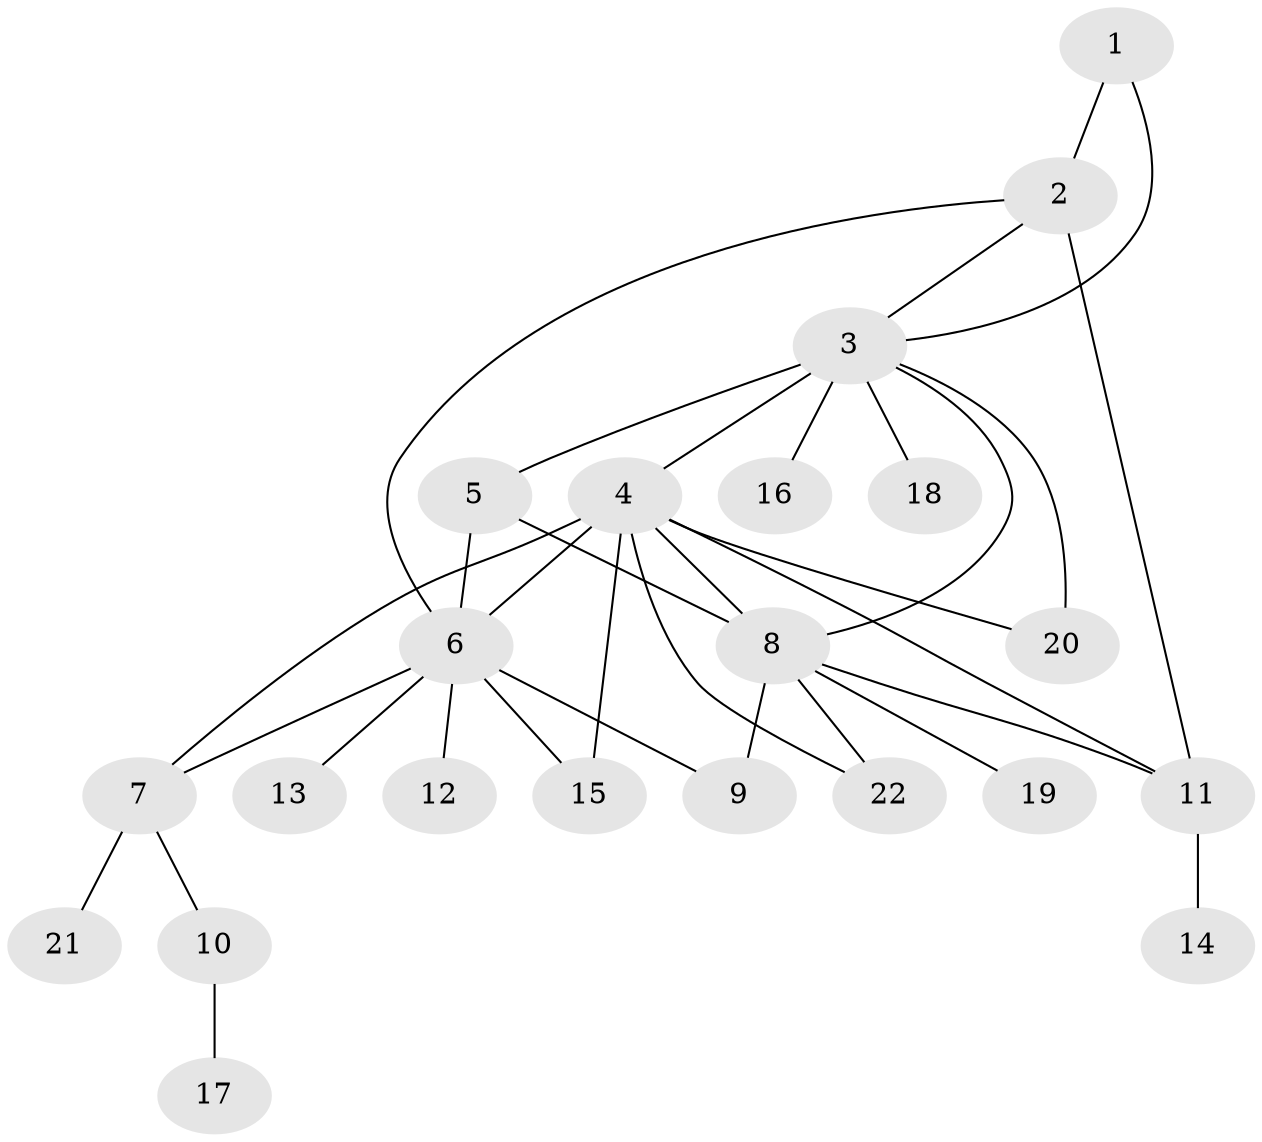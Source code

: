 // original degree distribution, {4: 0.05555555555555555, 7: 0.041666666666666664, 6: 0.041666666666666664, 12: 0.013888888888888888, 10: 0.013888888888888888, 2: 0.2777777777777778, 9: 0.013888888888888888, 5: 0.027777777777777776, 8: 0.013888888888888888, 1: 0.4861111111111111, 3: 0.013888888888888888}
// Generated by graph-tools (version 1.1) at 2025/52/03/04/25 22:52:10]
// undirected, 22 vertices, 33 edges
graph export_dot {
  node [color=gray90,style=filled];
  1;
  2;
  3;
  4;
  5;
  6;
  7;
  8;
  9;
  10;
  11;
  12;
  13;
  14;
  15;
  16;
  17;
  18;
  19;
  20;
  21;
  22;
  1 -- 2 [weight=1.0];
  1 -- 3 [weight=1.0];
  2 -- 3 [weight=1.0];
  2 -- 6 [weight=1.0];
  2 -- 11 [weight=3.0];
  3 -- 4 [weight=2.0];
  3 -- 5 [weight=2.0];
  3 -- 8 [weight=1.0];
  3 -- 16 [weight=1.0];
  3 -- 18 [weight=1.0];
  3 -- 20 [weight=1.0];
  4 -- 6 [weight=1.0];
  4 -- 7 [weight=1.0];
  4 -- 8 [weight=3.0];
  4 -- 11 [weight=1.0];
  4 -- 15 [weight=1.0];
  4 -- 20 [weight=1.0];
  4 -- 22 [weight=1.0];
  5 -- 6 [weight=1.0];
  5 -- 8 [weight=1.0];
  6 -- 7 [weight=1.0];
  6 -- 9 [weight=1.0];
  6 -- 12 [weight=1.0];
  6 -- 13 [weight=1.0];
  6 -- 15 [weight=1.0];
  7 -- 10 [weight=1.0];
  7 -- 21 [weight=1.0];
  8 -- 9 [weight=2.0];
  8 -- 11 [weight=1.0];
  8 -- 19 [weight=1.0];
  8 -- 22 [weight=1.0];
  10 -- 17 [weight=1.0];
  11 -- 14 [weight=1.0];
}
